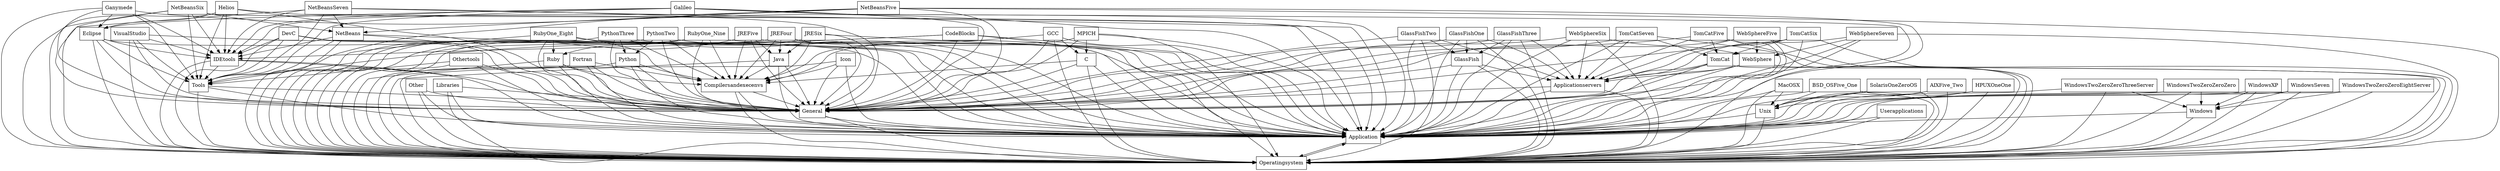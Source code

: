 digraph{
graph [rankdir=TB];
node [shape=box];
edge [arrowhead=normal];
0[label="Eclipse",]
1[label="DevC",]
2[label="BSD_OSFive_One",]
3[label="WindowsSeven",]
4[label="PythonTwo",]
5[label="IDEtools",]
6[label="Java",]
7[label="VisualStudio",]
8[label="MacOSX",]
9[label="General",]
10[label="Libraries",]
11[label="WebSphereFive",]
12[label="WindowsTwoZeroZeroZero",]
13[label="JREFour",]
14[label="WebSphere",]
15[label="GlassFishTwo",]
16[label="Ruby",]
17[label="Other",]
18[label="Helios",]
19[label="RubyOne_Eight",]
20[label="GlassFish",]
21[label="PythonThree",]
22[label="RubyOne_Nine",]
23[label="Tools",]
24[label="Ganymede",]
25[label="Application",]
26[label="NetBeansSix",]
27[label="WindowsTwoZeroZeroThreeServer",]
28[label="Operatingsystem",]
29[label="Unix",]
30[label="JREFive",]
31[label="TomCatSeven",]
32[label="C",]
33[label="WindowsXP",]
34[label="NetBeans",]
35[label="Fortran",]
36[label="TomCatSix",]
37[label="Python",]
38[label="NetBeansSeven",]
39[label="GlassFishOne",]
40[label="MPICH",]
41[label="SolarisOneZeroOS",]
42[label="Userapplications",]
43[label="AIXFive_Two",]
44[label="HPUXOneOne",]
45[label="Galileo",]
46[label="WebSphereSeven",]
47[label="Compilersandexecenvs",]
48[label="WindowsTwoZeroZeroEightServer",]
49[label="Windows",]
50[label="TomCat",]
51[label="TomCatFive",]
52[label="WebSphereSix",]
53[label="Applicationservers",]
54[label="NetBeansFive",]
55[label="JRESix",]
56[label="CodeBlocks",]
57[label="Othertools",]
58[label="GCC",]
59[label="GlassFishThree",]
60[label="Icon",]
0->5[label="",]
0->9[label="",]
0->23[label="",]
0->25[label="",]
0->28[label="",]
1->5[label="",]
1->9[label="",]
1->23[label="",]
1->25[label="",]
1->28[label="",]
2->25[label="",]
2->28[label="",]
2->29[label="",]
3->25[label="",]
3->28[label="",]
3->49[label="",]
4->9[label="",]
4->25[label="",]
4->28[label="",]
4->37[label="",]
4->47[label="",]
5->9[label="",]
5->23[label="",]
5->25[label="",]
5->28[label="",]
6->9[label="",]
6->25[label="",]
6->28[label="",]
6->47[label="",]
7->5[label="",]
7->9[label="",]
7->23[label="",]
7->25[label="",]
7->28[label="",]
8->25[label="",]
8->28[label="",]
8->29[label="",]
9->25[label="",]
9->28[label="",]
10->9[label="",]
10->25[label="",]
10->28[label="",]
11->9[label="",]
11->14[label="",]
11->25[label="",]
11->28[label="",]
11->53[label="",]
12->25[label="",]
12->28[label="",]
12->49[label="",]
13->6[label="",]
13->9[label="",]
13->25[label="",]
13->28[label="",]
13->47[label="",]
14->9[label="",]
14->25[label="",]
14->28[label="",]
14->53[label="",]
15->9[label="",]
15->20[label="",]
15->25[label="",]
15->28[label="",]
15->53[label="",]
16->9[label="",]
16->25[label="",]
16->28[label="",]
16->47[label="",]
17->9[label="",]
17->25[label="",]
17->28[label="",]
18->0[label="",]
18->5[label="",]
18->9[label="",]
18->23[label="",]
18->25[label="",]
18->28[label="",]
19->9[label="",]
19->16[label="",]
19->25[label="",]
19->28[label="",]
19->47[label="",]
20->9[label="",]
20->25[label="",]
20->28[label="",]
20->53[label="",]
21->9[label="",]
21->25[label="",]
21->28[label="",]
21->37[label="",]
21->47[label="",]
22->9[label="",]
22->16[label="",]
22->25[label="",]
22->28[label="",]
22->47[label="",]
23->9[label="",]
23->25[label="",]
23->28[label="",]
24->0[label="",]
24->5[label="",]
24->9[label="",]
24->23[label="",]
24->25[label="",]
24->28[label="",]
25->28[label="",]
26->5[label="",]
26->9[label="",]
26->23[label="",]
26->25[label="",]
26->28[label="",]
26->34[label="",]
27->25[label="",]
27->28[label="",]
27->49[label="",]
28->25[label="",]
29->25[label="",]
29->28[label="",]
30->6[label="",]
30->9[label="",]
30->25[label="",]
30->28[label="",]
30->47[label="",]
31->9[label="",]
31->25[label="",]
31->28[label="",]
31->50[label="",]
31->53[label="",]
32->9[label="",]
32->25[label="",]
32->28[label="",]
32->47[label="",]
33->25[label="",]
33->28[label="",]
33->49[label="",]
34->5[label="",]
34->9[label="",]
34->23[label="",]
34->25[label="",]
34->28[label="",]
35->9[label="",]
35->25[label="",]
35->28[label="",]
35->47[label="",]
36->9[label="",]
36->25[label="",]
36->28[label="",]
36->50[label="",]
36->53[label="",]
37->9[label="",]
37->25[label="",]
37->28[label="",]
37->47[label="",]
38->5[label="",]
38->9[label="",]
38->23[label="",]
38->25[label="",]
38->28[label="",]
38->34[label="",]
39->9[label="",]
39->20[label="",]
39->25[label="",]
39->28[label="",]
39->53[label="",]
40->9[label="",]
40->25[label="",]
40->28[label="",]
40->32[label="",]
40->47[label="",]
41->25[label="",]
41->28[label="",]
41->29[label="",]
42->25[label="",]
42->28[label="",]
43->25[label="",]
43->28[label="",]
43->29[label="",]
44->25[label="",]
44->28[label="",]
44->29[label="",]
45->0[label="",]
45->5[label="",]
45->9[label="",]
45->23[label="",]
45->25[label="",]
45->28[label="",]
46->9[label="",]
46->14[label="",]
46->25[label="",]
46->28[label="",]
46->53[label="",]
47->9[label="",]
47->25[label="",]
47->28[label="",]
48->25[label="",]
48->28[label="",]
48->49[label="",]
49->25[label="",]
49->28[label="",]
50->9[label="",]
50->25[label="",]
50->28[label="",]
50->53[label="",]
51->9[label="",]
51->25[label="",]
51->28[label="",]
51->50[label="",]
51->53[label="",]
52->9[label="",]
52->14[label="",]
52->25[label="",]
52->28[label="",]
52->53[label="",]
53->9[label="",]
53->25[label="",]
53->28[label="",]
54->5[label="",]
54->9[label="",]
54->23[label="",]
54->25[label="",]
54->28[label="",]
54->34[label="",]
55->6[label="",]
55->9[label="",]
55->25[label="",]
55->28[label="",]
55->47[label="",]
56->5[label="",]
56->9[label="",]
56->23[label="",]
56->25[label="",]
56->28[label="",]
57->9[label="",]
57->23[label="",]
57->25[label="",]
57->28[label="",]
58->9[label="",]
58->25[label="",]
58->28[label="",]
58->32[label="",]
58->47[label="",]
59->9[label="",]
59->20[label="",]
59->25[label="",]
59->28[label="",]
59->53[label="",]
60->9[label="",]
60->25[label="",]
60->28[label="",]
60->47[label="",]
}

